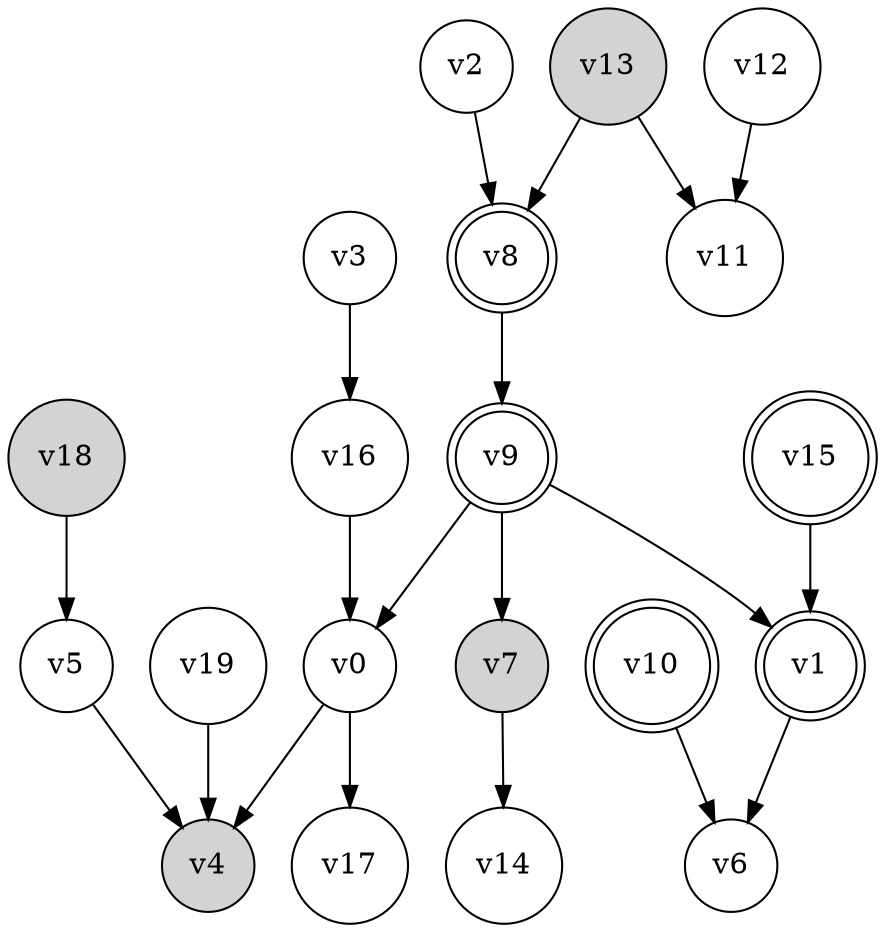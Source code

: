 digraph {
	rankdir=TD
	v0 [shape=circle]
	v1 [shape=doublecircle]
	v2 [shape=circle]
	v3 [shape=circle]
	v4 [shape=circle style=filled]
	v5 [shape=circle]
	v6 [shape=circle]
	v7 [shape=circle style=filled]
	v8 [shape=doublecircle]
	v9 [shape=doublecircle]
	v10 [shape=doublecircle]
	v11 [shape=circle]
	v12 [shape=circle]
	v13 [shape=circle style=filled]
	v14 [shape=circle]
	v15 [shape=doublecircle]
	v16 [shape=circle]
	v17 [shape=circle]
	v18 [shape=circle style=filled]
	v19 [shape=circle]
	v0 -> v4
	v0 -> v17
	v1 -> v6
	v2 -> v8
	v3 -> v16
	v5 -> v4
	v7 -> v14
	v8 -> v9
	v9 -> v7
	v9 -> v1
	v9 -> v0
	v10 -> v6
	v12 -> v11
	v13 -> v11
	v13 -> v8
	v15 -> v1
	v16 -> v0
	v18 -> v5
	v19 -> v4
}
